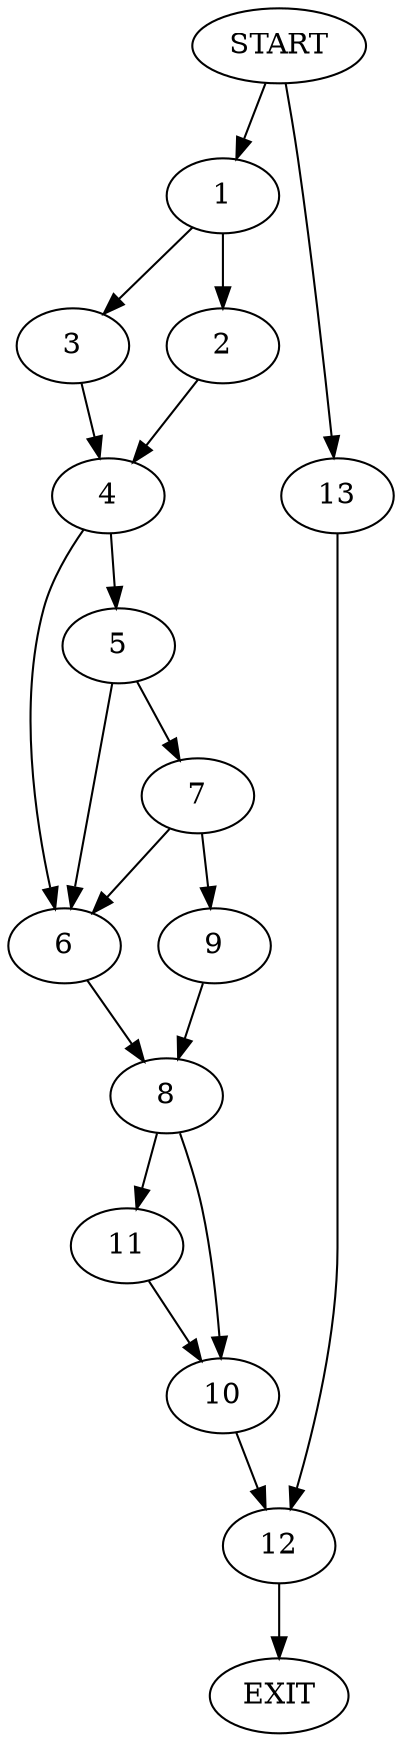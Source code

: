 digraph {
0 [label="START"]
14 [label="EXIT"]
0 -> 1
1 -> 2
1 -> 3
3 -> 4
2 -> 4
4 -> 5
4 -> 6
5 -> 7
5 -> 6
6 -> 8
7 -> 9
7 -> 6
9 -> 8
8 -> 10
8 -> 11
11 -> 10
10 -> 12
12 -> 14
0 -> 13
13 -> 12
}
